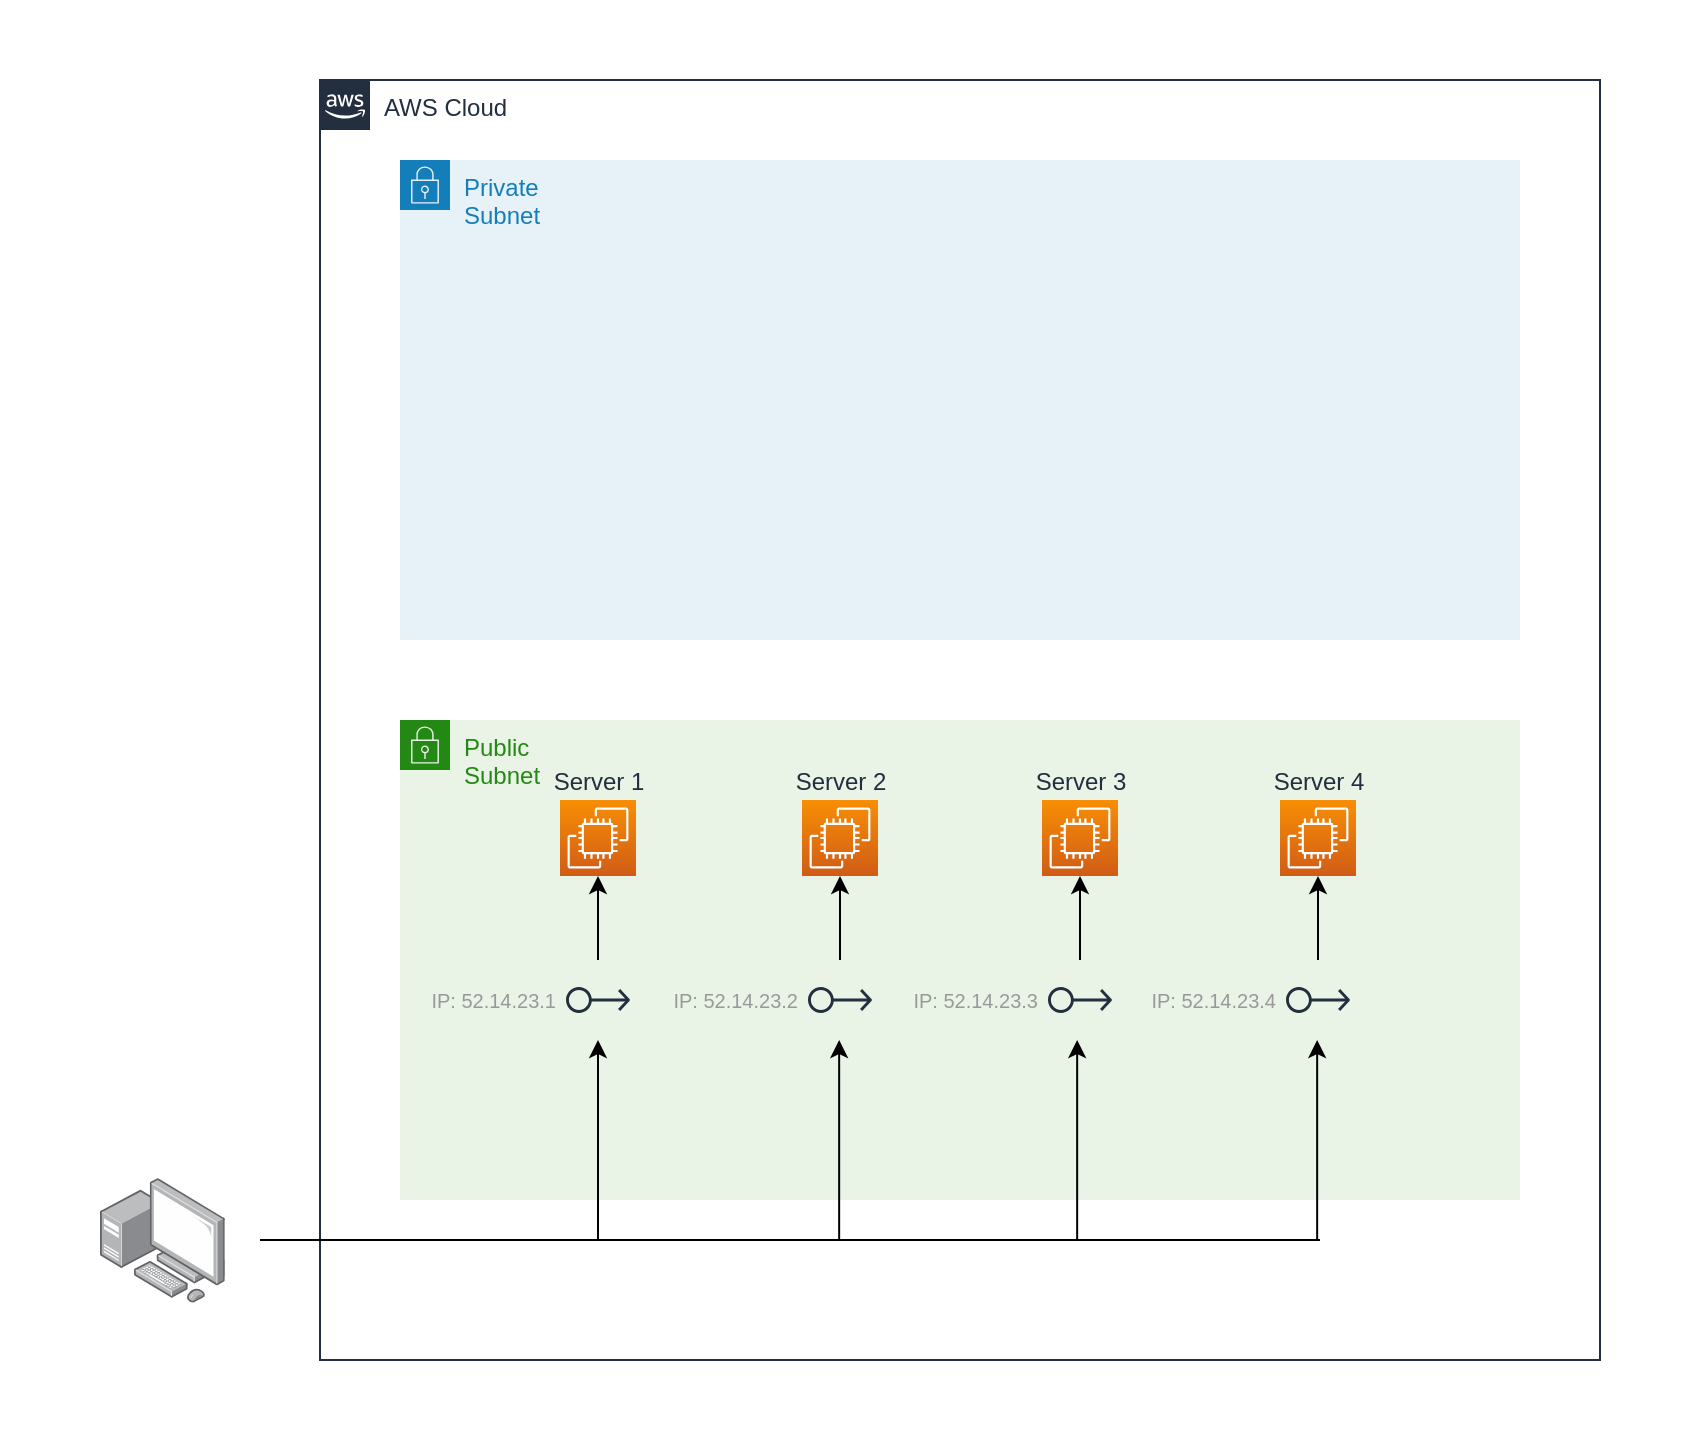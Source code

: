 <mxfile version="14.5.6" type="github" pages="3">
  <diagram id="i81SZt1gW0zz2mnZzYy8" name="01-insecure">
    <mxGraphModel dx="1512" dy="824" grid="1" gridSize="10" guides="1" tooltips="1" connect="1" arrows="1" fold="1" page="1" pageScale="1" pageWidth="1100" pageHeight="850" math="0" shadow="0">
      <root>
        <mxCell id="0" />
        <mxCell id="1" parent="0" />
        <mxCell id="FX9UPKlD99VvrCkjxtR1-1" value="" style="rounded=0;whiteSpace=wrap;html=1;strokeColor=none;" vertex="1" parent="1">
          <mxGeometry x="240" y="40" width="840" height="720" as="geometry" />
        </mxCell>
        <mxCell id="j6sO708Eybx2vTRwNkrv-1" value="AWS Cloud" style="points=[[0,0],[0.25,0],[0.5,0],[0.75,0],[1,0],[1,0.25],[1,0.5],[1,0.75],[1,1],[0.75,1],[0.5,1],[0.25,1],[0,1],[0,0.75],[0,0.5],[0,0.25]];outlineConnect=0;gradientColor=none;html=1;whiteSpace=wrap;fontSize=12;fontStyle=0;shape=mxgraph.aws4.group;grIcon=mxgraph.aws4.group_aws_cloud_alt;strokeColor=#232F3E;fillColor=none;verticalAlign=top;align=left;spacingLeft=30;fontColor=#232F3E;dashed=0;" vertex="1" parent="1">
          <mxGeometry x="400" y="80" width="640" height="640" as="geometry" />
        </mxCell>
        <mxCell id="g80w_V8hiLejYrdxfZdK-3" value="Public&lt;br&gt;Subnet" style="points=[[0,0],[0.25,0],[0.5,0],[0.75,0],[1,0],[1,0.25],[1,0.5],[1,0.75],[1,1],[0.75,1],[0.5,1],[0.25,1],[0,1],[0,0.75],[0,0.5],[0,0.25]];outlineConnect=0;gradientColor=none;html=1;whiteSpace=wrap;fontSize=12;fontStyle=0;shape=mxgraph.aws4.group;grIcon=mxgraph.aws4.group_security_group;grStroke=0;strokeColor=#248814;fillColor=#E9F3E6;verticalAlign=top;align=left;spacingLeft=30;fontColor=#248814;dashed=0;" parent="1" vertex="1">
          <mxGeometry x="440" y="400" width="560" height="240" as="geometry" />
        </mxCell>
        <mxCell id="g80w_V8hiLejYrdxfZdK-1" value="Server 1" style="points=[[0,0,0],[0.25,0,0],[0.5,0,0],[0.75,0,0],[1,0,0],[0,1,0],[0.25,1,0],[0.5,1,0],[0.75,1,0],[1,1,0],[0,0.25,0],[0,0.5,0],[0,0.75,0],[1,0.25,0],[1,0.5,0],[1,0.75,0]];outlineConnect=0;fontColor=#232F3E;gradientColor=#F78E04;gradientDirection=north;fillColor=#D05C17;strokeColor=#ffffff;dashed=0;verticalLabelPosition=top;verticalAlign=bottom;align=center;html=1;fontSize=12;fontStyle=0;aspect=fixed;shape=mxgraph.aws4.resourceIcon;resIcon=mxgraph.aws4.ec2;labelPosition=center;" parent="1" vertex="1">
          <mxGeometry x="520" y="440" width="38" height="38" as="geometry" />
        </mxCell>
        <mxCell id="g80w_V8hiLejYrdxfZdK-26" style="edgeStyle=orthogonalEdgeStyle;rounded=0;orthogonalLoop=1;jettySize=auto;html=1;" parent="1" source="g80w_V8hiLejYrdxfZdK-5" target="g80w_V8hiLejYrdxfZdK-1" edge="1">
          <mxGeometry relative="1" as="geometry" />
        </mxCell>
        <mxCell id="g80w_V8hiLejYrdxfZdK-32" style="edgeStyle=orthogonalEdgeStyle;rounded=0;orthogonalLoop=1;jettySize=auto;html=1;endArrow=none;endFill=0;startArrow=classic;startFill=1;" parent="1" source="g80w_V8hiLejYrdxfZdK-5" edge="1">
          <mxGeometry relative="1" as="geometry">
            <mxPoint x="539" y="660" as="targetPoint" />
          </mxGeometry>
        </mxCell>
        <mxCell id="g80w_V8hiLejYrdxfZdK-2" value="Private&lt;br&gt;Subnet" style="points=[[0,0],[0.25,0],[0.5,0],[0.75,0],[1,0],[1,0.25],[1,0.5],[1,0.75],[1,1],[0.75,1],[0.5,1],[0.25,1],[0,1],[0,0.75],[0,0.5],[0,0.25]];outlineConnect=0;gradientColor=none;html=1;whiteSpace=wrap;fontSize=12;fontStyle=0;shape=mxgraph.aws4.group;grIcon=mxgraph.aws4.group_security_group;grStroke=0;strokeColor=#147EBA;fillColor=#E6F2F8;verticalAlign=top;align=left;spacingLeft=30;fontColor=#147EBA;dashed=0;" parent="1" vertex="1">
          <mxGeometry x="440" y="120" width="560" height="240" as="geometry" />
        </mxCell>
        <mxCell id="g80w_V8hiLejYrdxfZdK-6" value="Server 2" style="points=[[0,0,0],[0.25,0,0],[0.5,0,0],[0.75,0,0],[1,0,0],[0,1,0],[0.25,1,0],[0.5,1,0],[0.75,1,0],[1,1,0],[0,0.25,0],[0,0.5,0],[0,0.75,0],[1,0.25,0],[1,0.5,0],[1,0.75,0]];outlineConnect=0;fontColor=#232F3E;gradientColor=#F78E04;gradientDirection=north;fillColor=#D05C17;strokeColor=#ffffff;dashed=0;verticalLabelPosition=top;verticalAlign=bottom;align=center;html=1;fontSize=12;fontStyle=0;aspect=fixed;shape=mxgraph.aws4.resourceIcon;resIcon=mxgraph.aws4.ec2;labelPosition=center;" parent="1" vertex="1">
          <mxGeometry x="641" y="440" width="38" height="38" as="geometry" />
        </mxCell>
        <mxCell id="g80w_V8hiLejYrdxfZdK-7" value="Server 3" style="points=[[0,0,0],[0.25,0,0],[0.5,0,0],[0.75,0,0],[1,0,0],[0,1,0],[0.25,1,0],[0.5,1,0],[0.75,1,0],[1,1,0],[0,0.25,0],[0,0.5,0],[0,0.75,0],[1,0.25,0],[1,0.5,0],[1,0.75,0]];outlineConnect=0;fontColor=#232F3E;gradientColor=#F78E04;gradientDirection=north;fillColor=#D05C17;strokeColor=#ffffff;dashed=0;verticalLabelPosition=top;verticalAlign=bottom;align=center;html=1;fontSize=12;fontStyle=0;aspect=fixed;shape=mxgraph.aws4.resourceIcon;resIcon=mxgraph.aws4.ec2;labelPosition=center;" parent="1" vertex="1">
          <mxGeometry x="761" y="440" width="38" height="38" as="geometry" />
        </mxCell>
        <mxCell id="g80w_V8hiLejYrdxfZdK-8" value="Server 4" style="points=[[0,0,0],[0.25,0,0],[0.5,0,0],[0.75,0,0],[1,0,0],[0,1,0],[0.25,1,0],[0.5,1,0],[0.75,1,0],[1,1,0],[0,0.25,0],[0,0.5,0],[0,0.75,0],[1,0.25,0],[1,0.5,0],[1,0.75,0]];outlineConnect=0;fontColor=#232F3E;gradientColor=#F78E04;gradientDirection=north;fillColor=#D05C17;strokeColor=#ffffff;dashed=0;verticalLabelPosition=top;verticalAlign=bottom;align=center;html=1;fontSize=12;fontStyle=0;aspect=fixed;shape=mxgraph.aws4.resourceIcon;resIcon=mxgraph.aws4.ec2;labelPosition=center;" parent="1" vertex="1">
          <mxGeometry x="880" y="440" width="38" height="38" as="geometry" />
        </mxCell>
        <mxCell id="g80w_V8hiLejYrdxfZdK-23" style="edgeStyle=orthogonalEdgeStyle;rounded=0;orthogonalLoop=1;jettySize=auto;html=1;" parent="1" source="g80w_V8hiLejYrdxfZdK-11" target="g80w_V8hiLejYrdxfZdK-6" edge="1">
          <mxGeometry relative="1" as="geometry" />
        </mxCell>
        <mxCell id="g80w_V8hiLejYrdxfZdK-25" style="edgeStyle=orthogonalEdgeStyle;rounded=0;orthogonalLoop=1;jettySize=auto;html=1;entryX=0.5;entryY=1;entryDx=0;entryDy=0;entryPerimeter=0;" parent="1" source="g80w_V8hiLejYrdxfZdK-12" target="g80w_V8hiLejYrdxfZdK-8" edge="1">
          <mxGeometry relative="1" as="geometry" />
        </mxCell>
        <mxCell id="g80w_V8hiLejYrdxfZdK-24" style="edgeStyle=orthogonalEdgeStyle;rounded=0;orthogonalLoop=1;jettySize=auto;html=1;" parent="1" source="g80w_V8hiLejYrdxfZdK-13" target="g80w_V8hiLejYrdxfZdK-7" edge="1">
          <mxGeometry relative="1" as="geometry" />
        </mxCell>
        <mxCell id="g80w_V8hiLejYrdxfZdK-28" value="" style="endArrow=none;html=1;" parent="1" edge="1">
          <mxGeometry width="50" height="50" relative="1" as="geometry">
            <mxPoint x="900" y="660" as="sourcePoint" />
            <mxPoint x="370" y="660" as="targetPoint" />
          </mxGeometry>
        </mxCell>
        <mxCell id="g80w_V8hiLejYrdxfZdK-33" style="edgeStyle=orthogonalEdgeStyle;rounded=0;orthogonalLoop=1;jettySize=auto;html=1;endArrow=none;endFill=0;startArrow=classic;startFill=1;" parent="1" edge="1">
          <mxGeometry relative="1" as="geometry">
            <mxPoint x="659.58" y="660" as="targetPoint" />
            <mxPoint x="659.58" y="560" as="sourcePoint" />
          </mxGeometry>
        </mxCell>
        <mxCell id="g80w_V8hiLejYrdxfZdK-34" style="edgeStyle=orthogonalEdgeStyle;rounded=0;orthogonalLoop=1;jettySize=auto;html=1;endArrow=none;endFill=0;startArrow=classic;startFill=1;" parent="1" edge="1">
          <mxGeometry relative="1" as="geometry">
            <mxPoint x="778.58" y="660" as="targetPoint" />
            <mxPoint x="778.58" y="560" as="sourcePoint" />
          </mxGeometry>
        </mxCell>
        <mxCell id="g80w_V8hiLejYrdxfZdK-35" style="edgeStyle=orthogonalEdgeStyle;rounded=0;orthogonalLoop=1;jettySize=auto;html=1;endArrow=none;endFill=0;startArrow=classic;startFill=1;" parent="1" edge="1">
          <mxGeometry relative="1" as="geometry">
            <mxPoint x="898.58" y="660" as="targetPoint" />
            <mxPoint x="898.58" y="560" as="sourcePoint" />
          </mxGeometry>
        </mxCell>
        <mxCell id="g80w_V8hiLejYrdxfZdK-5" value="IP: 52.14.23.1" style="outlineConnect=0;gradientColor=none;strokeColor=#232F3E;dashed=0;verticalLabelPosition=middle;verticalAlign=middle;align=right;html=1;fontSize=10;fontStyle=0;aspect=fixed;shape=mxgraph.aws4.resourceIcon;resIcon=mxgraph.aws4.elastic_ip_address;fontColor=#999999;labelPosition=left;fillColor=#E9F3E6;" parent="1" vertex="1">
          <mxGeometry x="519" y="520" width="40" height="40" as="geometry" />
        </mxCell>
        <mxCell id="g80w_V8hiLejYrdxfZdK-11" value="IP: 52.14.23.2" style="outlineConnect=0;gradientColor=none;strokeColor=#232F3E;dashed=0;verticalLabelPosition=middle;verticalAlign=middle;align=right;html=1;fontSize=10;fontStyle=0;aspect=fixed;shape=mxgraph.aws4.resourceIcon;resIcon=mxgraph.aws4.elastic_ip_address;fontColor=#999999;labelPosition=left;fillColor=#E9F3E6;" parent="1" vertex="1">
          <mxGeometry x="640" y="520" width="40" height="40" as="geometry" />
        </mxCell>
        <mxCell id="g80w_V8hiLejYrdxfZdK-12" value="IP: 52.14.23.4" style="outlineConnect=0;gradientColor=none;strokeColor=#232F3E;dashed=0;verticalLabelPosition=middle;verticalAlign=middle;align=right;html=1;fontSize=10;fontStyle=0;aspect=fixed;shape=mxgraph.aws4.resourceIcon;resIcon=mxgraph.aws4.elastic_ip_address;fontColor=#999999;labelPosition=left;fillColor=#E9F3E6;" parent="1" vertex="1">
          <mxGeometry x="879" y="520" width="40" height="40" as="geometry" />
        </mxCell>
        <mxCell id="g80w_V8hiLejYrdxfZdK-13" value="IP: 52.14.23.3" style="outlineConnect=0;gradientColor=none;strokeColor=#232F3E;dashed=0;verticalLabelPosition=middle;verticalAlign=middle;align=right;html=1;fontSize=10;fontStyle=0;aspect=fixed;shape=mxgraph.aws4.resourceIcon;resIcon=mxgraph.aws4.elastic_ip_address;fontColor=#999999;labelPosition=left;fillColor=#E9F3E6;" parent="1" vertex="1">
          <mxGeometry x="760" y="520" width="40" height="40" as="geometry" />
        </mxCell>
        <mxCell id="tysOSjKjYup0ruef5-ws-1" value="" style="points=[];aspect=fixed;html=1;align=center;shadow=0;dashed=0;image;image=img/lib/allied_telesis/computer_and_terminals/Personal_Computer_with_Server.svg;" vertex="1" parent="1">
          <mxGeometry x="290" y="629" width="62.4" height="62.4" as="geometry" />
        </mxCell>
      </root>
    </mxGraphModel>
  </diagram>
  <diagram name="02-bastion-public-subnet" id="hQwlCso6szpprCGJYPE1">
    <mxGraphModel dx="1779" dy="969" grid="1" gridSize="10" guides="1" tooltips="1" connect="1" arrows="1" fold="1" page="1" pageScale="1" pageWidth="1100" pageHeight="850" math="0" shadow="0">
      <root>
        <mxCell id="RjcFv7_UHUqGH6PPX5Wa-0" />
        <mxCell id="RjcFv7_UHUqGH6PPX5Wa-1" parent="RjcFv7_UHUqGH6PPX5Wa-0" />
        <mxCell id="-pHAmE7dyxk4wnNUDP0y-0" value="" style="rounded=0;whiteSpace=wrap;html=1;strokeColor=none;" vertex="1" parent="RjcFv7_UHUqGH6PPX5Wa-1">
          <mxGeometry x="240" y="40" width="840" height="720" as="geometry" />
        </mxCell>
        <mxCell id="Cctg6dxlCYYJ5TEzQDHp-21" value="AWS Cloud" style="points=[[0,0],[0.25,0],[0.5,0],[0.75,0],[1,0],[1,0.25],[1,0.5],[1,0.75],[1,1],[0.75,1],[0.5,1],[0.25,1],[0,1],[0,0.75],[0,0.5],[0,0.25]];outlineConnect=0;gradientColor=none;html=1;whiteSpace=wrap;fontSize=12;fontStyle=0;shape=mxgraph.aws4.group;grIcon=mxgraph.aws4.group_aws_cloud_alt;strokeColor=#232F3E;fillColor=none;verticalAlign=top;align=left;spacingLeft=30;fontColor=#232F3E;dashed=0;" vertex="1" parent="RjcFv7_UHUqGH6PPX5Wa-1">
          <mxGeometry x="400" y="80" width="640" height="640" as="geometry" />
        </mxCell>
        <mxCell id="Cctg6dxlCYYJ5TEzQDHp-22" value="Public&lt;br&gt;Subnet" style="points=[[0,0],[0.25,0],[0.5,0],[0.75,0],[1,0],[1,0.25],[1,0.5],[1,0.75],[1,1],[0.75,1],[0.5,1],[0.25,1],[0,1],[0,0.75],[0,0.5],[0,0.25]];outlineConnect=0;gradientColor=none;html=1;whiteSpace=wrap;fontSize=12;fontStyle=0;shape=mxgraph.aws4.group;grIcon=mxgraph.aws4.group_security_group;grStroke=0;strokeColor=#248814;fillColor=#E9F3E6;verticalAlign=top;align=left;spacingLeft=30;fontColor=#248814;dashed=0;" vertex="1" parent="RjcFv7_UHUqGH6PPX5Wa-1">
          <mxGeometry x="440" y="400" width="560" height="240" as="geometry" />
        </mxCell>
        <mxCell id="Cctg6dxlCYYJ5TEzQDHp-23" value="Server 1" style="points=[[0,0,0],[0.25,0,0],[0.5,0,0],[0.75,0,0],[1,0,0],[0,1,0],[0.25,1,0],[0.5,1,0],[0.75,1,0],[1,1,0],[0,0.25,0],[0,0.5,0],[0,0.75,0],[1,0.25,0],[1,0.5,0],[1,0.75,0]];outlineConnect=0;fontColor=#232F3E;gradientColor=#F78E04;gradientDirection=north;fillColor=#D05C17;strokeColor=#ffffff;dashed=0;verticalLabelPosition=top;verticalAlign=bottom;align=center;html=1;fontSize=12;fontStyle=0;aspect=fixed;shape=mxgraph.aws4.resourceIcon;resIcon=mxgraph.aws4.ec2;labelPosition=center;" vertex="1" parent="RjcFv7_UHUqGH6PPX5Wa-1">
          <mxGeometry x="520" y="440" width="38" height="38" as="geometry" />
        </mxCell>
        <mxCell id="Cctg6dxlCYYJ5TEzQDHp-26" value="Private&lt;br&gt;Subnet" style="points=[[0,0],[0.25,0],[0.5,0],[0.75,0],[1,0],[1,0.25],[1,0.5],[1,0.75],[1,1],[0.75,1],[0.5,1],[0.25,1],[0,1],[0,0.75],[0,0.5],[0,0.25]];outlineConnect=0;gradientColor=none;html=1;whiteSpace=wrap;fontSize=12;fontStyle=0;shape=mxgraph.aws4.group;grIcon=mxgraph.aws4.group_security_group;grStroke=0;strokeColor=#147EBA;fillColor=#E6F2F8;verticalAlign=top;align=left;spacingLeft=30;fontColor=#147EBA;dashed=0;" vertex="1" parent="RjcFv7_UHUqGH6PPX5Wa-1">
          <mxGeometry x="440" y="120" width="560" height="240" as="geometry" />
        </mxCell>
        <mxCell id="Cctg6dxlCYYJ5TEzQDHp-27" value="Server 2" style="points=[[0,0,0],[0.25,0,0],[0.5,0,0],[0.75,0,0],[1,0,0],[0,1,0],[0.25,1,0],[0.5,1,0],[0.75,1,0],[1,1,0],[0,0.25,0],[0,0.5,0],[0,0.75,0],[1,0.25,0],[1,0.5,0],[1,0.75,0]];outlineConnect=0;fontColor=#232F3E;gradientColor=#F78E04;gradientDirection=north;fillColor=#D05C17;strokeColor=#ffffff;dashed=0;verticalLabelPosition=top;verticalAlign=bottom;align=center;html=1;fontSize=12;fontStyle=0;aspect=fixed;shape=mxgraph.aws4.resourceIcon;resIcon=mxgraph.aws4.ec2;labelPosition=center;" vertex="1" parent="RjcFv7_UHUqGH6PPX5Wa-1">
          <mxGeometry x="641" y="440" width="38" height="38" as="geometry" />
        </mxCell>
        <mxCell id="Cctg6dxlCYYJ5TEzQDHp-28" value="Server 3" style="points=[[0,0,0],[0.25,0,0],[0.5,0,0],[0.75,0,0],[1,0,0],[0,1,0],[0.25,1,0],[0.5,1,0],[0.75,1,0],[1,1,0],[0,0.25,0],[0,0.5,0],[0,0.75,0],[1,0.25,0],[1,0.5,0],[1,0.75,0]];outlineConnect=0;fontColor=#232F3E;gradientColor=#F78E04;gradientDirection=north;fillColor=#D05C17;strokeColor=#ffffff;dashed=0;verticalLabelPosition=top;verticalAlign=bottom;align=center;html=1;fontSize=12;fontStyle=0;aspect=fixed;shape=mxgraph.aws4.resourceIcon;resIcon=mxgraph.aws4.ec2;labelPosition=center;" vertex="1" parent="RjcFv7_UHUqGH6PPX5Wa-1">
          <mxGeometry x="761" y="440" width="38" height="38" as="geometry" />
        </mxCell>
        <mxCell id="Cctg6dxlCYYJ5TEzQDHp-29" value="Server 4" style="points=[[0,0,0],[0.25,0,0],[0.5,0,0],[0.75,0,0],[1,0,0],[0,1,0],[0.25,1,0],[0.5,1,0],[0.75,1,0],[1,1,0],[0,0.25,0],[0,0.5,0],[0,0.75,0],[1,0.25,0],[1,0.5,0],[1,0.75,0]];outlineConnect=0;fontColor=#232F3E;gradientColor=#F78E04;gradientDirection=north;fillColor=#D05C17;strokeColor=#ffffff;dashed=0;verticalLabelPosition=top;verticalAlign=bottom;align=center;html=1;fontSize=12;fontStyle=0;aspect=fixed;shape=mxgraph.aws4.resourceIcon;resIcon=mxgraph.aws4.ec2;labelPosition=center;" vertex="1" parent="RjcFv7_UHUqGH6PPX5Wa-1">
          <mxGeometry x="880" y="440" width="38" height="38" as="geometry" />
        </mxCell>
        <mxCell id="Cctg6dxlCYYJ5TEzQDHp-34" value="" style="endArrow=none;html=1;" edge="1" parent="RjcFv7_UHUqGH6PPX5Wa-1" source="nnkZqGf3pF5gJffqYEbv-0">
          <mxGeometry width="50" height="50" relative="1" as="geometry">
            <mxPoint x="720" y="660" as="sourcePoint" />
            <mxPoint x="320" y="660" as="targetPoint" />
          </mxGeometry>
        </mxCell>
        <mxCell id="Cctg6dxlCYYJ5TEzQDHp-43" style="edgeStyle=orthogonalEdgeStyle;rounded=0;orthogonalLoop=1;jettySize=auto;html=1;startArrow=classic;startFill=1;endArrow=none;endFill=0;" edge="1" parent="RjcFv7_UHUqGH6PPX5Wa-1" source="Cctg6dxlCYYJ5TEzQDHp-42">
          <mxGeometry relative="1" as="geometry">
            <mxPoint x="720" y="660" as="targetPoint" />
          </mxGeometry>
        </mxCell>
        <mxCell id="Cctg6dxlCYYJ5TEzQDHp-47" style="edgeStyle=orthogonalEdgeStyle;rounded=0;orthogonalLoop=1;jettySize=auto;html=1;startArrow=none;startFill=0;endArrow=classic;endFill=1;" edge="1" parent="RjcFv7_UHUqGH6PPX5Wa-1" source="Cctg6dxlCYYJ5TEzQDHp-42" target="Cctg6dxlCYYJ5TEzQDHp-44">
          <mxGeometry relative="1" as="geometry" />
        </mxCell>
        <mxCell id="Cctg6dxlCYYJ5TEzQDHp-42" value="IP: 52.14.23.5" style="outlineConnect=0;gradientColor=none;strokeColor=#232F3E;dashed=0;verticalLabelPosition=middle;verticalAlign=middle;align=right;html=1;fontSize=10;fontStyle=0;aspect=fixed;shape=mxgraph.aws4.resourceIcon;resIcon=mxgraph.aws4.elastic_ip_address;fontColor=#999999;labelPosition=left;fillColor=#E9F3E6;" vertex="1" parent="RjcFv7_UHUqGH6PPX5Wa-1">
          <mxGeometry x="700" y="580" width="40" height="40" as="geometry" />
        </mxCell>
        <mxCell id="Cctg6dxlCYYJ5TEzQDHp-48" style="edgeStyle=orthogonalEdgeStyle;rounded=0;orthogonalLoop=1;jettySize=auto;html=1;startArrow=none;startFill=0;endArrow=classic;endFill=1;" edge="1" parent="RjcFv7_UHUqGH6PPX5Wa-1" source="Cctg6dxlCYYJ5TEzQDHp-44" target="Cctg6dxlCYYJ5TEzQDHp-23">
          <mxGeometry relative="1" as="geometry" />
        </mxCell>
        <mxCell id="Cctg6dxlCYYJ5TEzQDHp-49" style="edgeStyle=orthogonalEdgeStyle;rounded=0;orthogonalLoop=1;jettySize=auto;html=1;startArrow=none;startFill=0;endArrow=classic;endFill=1;" edge="1" parent="RjcFv7_UHUqGH6PPX5Wa-1" source="Cctg6dxlCYYJ5TEzQDHp-44" target="Cctg6dxlCYYJ5TEzQDHp-27">
          <mxGeometry relative="1" as="geometry" />
        </mxCell>
        <mxCell id="Cctg6dxlCYYJ5TEzQDHp-50" style="edgeStyle=orthogonalEdgeStyle;rounded=0;orthogonalLoop=1;jettySize=auto;html=1;startArrow=none;startFill=0;endArrow=classic;endFill=1;" edge="1" parent="RjcFv7_UHUqGH6PPX5Wa-1" source="Cctg6dxlCYYJ5TEzQDHp-44" target="Cctg6dxlCYYJ5TEzQDHp-28">
          <mxGeometry relative="1" as="geometry" />
        </mxCell>
        <mxCell id="Cctg6dxlCYYJ5TEzQDHp-51" style="edgeStyle=orthogonalEdgeStyle;rounded=0;orthogonalLoop=1;jettySize=auto;html=1;entryX=0.5;entryY=1;entryDx=0;entryDy=0;entryPerimeter=0;startArrow=none;startFill=0;endArrow=classic;endFill=1;" edge="1" parent="RjcFv7_UHUqGH6PPX5Wa-1" source="Cctg6dxlCYYJ5TEzQDHp-44" target="Cctg6dxlCYYJ5TEzQDHp-29">
          <mxGeometry relative="1" as="geometry" />
        </mxCell>
        <mxCell id="Cctg6dxlCYYJ5TEzQDHp-44" value="Bastion Server" style="points=[[0,0,0],[0.25,0,0],[0.5,0,0],[0.75,0,0],[1,0,0],[0,1,0],[0.25,1,0],[0.5,1,0],[0.75,1,0],[1,1,0],[0,0.25,0],[0,0.5,0],[0,0.75,0],[1,0.25,0],[1,0.5,0],[1,0.75,0]];outlineConnect=0;fontColor=#232F3E;gradientColor=#F78E04;gradientDirection=north;fillColor=#D05C17;strokeColor=#ffffff;dashed=0;verticalLabelPosition=top;verticalAlign=bottom;align=center;html=1;fontSize=12;fontStyle=0;aspect=fixed;shape=mxgraph.aws4.resourceIcon;resIcon=mxgraph.aws4.ec2;labelPosition=center;" vertex="1" parent="RjcFv7_UHUqGH6PPX5Wa-1">
          <mxGeometry x="701" y="510" width="38" height="38" as="geometry" />
        </mxCell>
        <mxCell id="nnkZqGf3pF5gJffqYEbv-0" value="" style="points=[];aspect=fixed;html=1;align=center;shadow=0;dashed=0;image;image=img/lib/allied_telesis/computer_and_terminals/Personal_Computer_with_Server.svg;" vertex="1" parent="RjcFv7_UHUqGH6PPX5Wa-1">
          <mxGeometry x="290" y="629" width="62.4" height="62.4" as="geometry" />
        </mxCell>
        <mxCell id="fVGqvdvYnK7K-zgC2bxR-0" value="" style="endArrow=none;html=1;" edge="1" parent="RjcFv7_UHUqGH6PPX5Wa-1">
          <mxGeometry width="50" height="50" relative="1" as="geometry">
            <mxPoint x="720" y="660" as="sourcePoint" />
            <mxPoint x="370" y="660" as="targetPoint" />
          </mxGeometry>
        </mxCell>
      </root>
    </mxGraphModel>
  </diagram>
  <diagram name="03-bastion-private-subnet" id="PFMLqLyQNSvK-D8tbCjz">
    <mxGraphModel dx="1512" dy="824" grid="1" gridSize="10" guides="1" tooltips="1" connect="1" arrows="1" fold="1" page="1" pageScale="1" pageWidth="1100" pageHeight="850" math="0" shadow="0">
      <root>
        <mxCell id="HaWWDFJNPZMZutAHSfWt-0" />
        <mxCell id="HaWWDFJNPZMZutAHSfWt-1" parent="HaWWDFJNPZMZutAHSfWt-0" />
        <mxCell id="LyoY9f2mYWrU3qJzchod-0" value="" style="rounded=0;whiteSpace=wrap;html=1;strokeColor=none;" vertex="1" parent="HaWWDFJNPZMZutAHSfWt-1">
          <mxGeometry x="210" y="40" width="870" height="720" as="geometry" />
        </mxCell>
        <mxCell id="HaWWDFJNPZMZutAHSfWt-2" value="AWS Cloud" style="points=[[0,0],[0.25,0],[0.5,0],[0.75,0],[1,0],[1,0.25],[1,0.5],[1,0.75],[1,1],[0.75,1],[0.5,1],[0.25,1],[0,1],[0,0.75],[0,0.5],[0,0.25]];outlineConnect=0;gradientColor=none;html=1;whiteSpace=wrap;fontSize=12;fontStyle=0;shape=mxgraph.aws4.group;grIcon=mxgraph.aws4.group_aws_cloud_alt;strokeColor=#232F3E;fillColor=none;verticalAlign=top;align=left;spacingLeft=30;fontColor=#232F3E;dashed=0;" vertex="1" parent="HaWWDFJNPZMZutAHSfWt-1">
          <mxGeometry x="400" y="80" width="640" height="640" as="geometry" />
        </mxCell>
        <mxCell id="HaWWDFJNPZMZutAHSfWt-3" value="Public&lt;br&gt;Subnet" style="points=[[0,0],[0.25,0],[0.5,0],[0.75,0],[1,0],[1,0.25],[1,0.5],[1,0.75],[1,1],[0.75,1],[0.5,1],[0.25,1],[0,1],[0,0.75],[0,0.5],[0,0.25]];outlineConnect=0;gradientColor=none;html=1;whiteSpace=wrap;fontSize=12;fontStyle=0;shape=mxgraph.aws4.group;grIcon=mxgraph.aws4.group_security_group;grStroke=0;strokeColor=#248814;fillColor=#E9F3E6;verticalAlign=top;align=left;spacingLeft=30;fontColor=#248814;dashed=0;" vertex="1" parent="HaWWDFJNPZMZutAHSfWt-1">
          <mxGeometry x="440" y="400" width="560" height="240" as="geometry" />
        </mxCell>
        <mxCell id="HaWWDFJNPZMZutAHSfWt-5" value="Private&lt;br&gt;Subnet" style="points=[[0,0],[0.25,0],[0.5,0],[0.75,0],[1,0],[1,0.25],[1,0.5],[1,0.75],[1,1],[0.75,1],[0.5,1],[0.25,1],[0,1],[0,0.75],[0,0.5],[0,0.25]];outlineConnect=0;gradientColor=none;html=1;whiteSpace=wrap;fontSize=12;fontStyle=0;shape=mxgraph.aws4.group;grIcon=mxgraph.aws4.group_security_group;grStroke=0;strokeColor=#147EBA;fillColor=#E6F2F8;verticalAlign=top;align=left;spacingLeft=30;fontColor=#147EBA;dashed=0;" vertex="1" parent="HaWWDFJNPZMZutAHSfWt-1">
          <mxGeometry x="440" y="120" width="560" height="240" as="geometry" />
        </mxCell>
        <mxCell id="HaWWDFJNPZMZutAHSfWt-10" value="" style="endArrow=none;html=1;" edge="1" parent="HaWWDFJNPZMZutAHSfWt-1">
          <mxGeometry width="50" height="50" relative="1" as="geometry">
            <mxPoint x="720" y="660" as="sourcePoint" />
            <mxPoint x="370" y="660" as="targetPoint" />
          </mxGeometry>
        </mxCell>
        <mxCell id="HaWWDFJNPZMZutAHSfWt-11" style="edgeStyle=orthogonalEdgeStyle;rounded=0;orthogonalLoop=1;jettySize=auto;html=1;startArrow=classic;startFill=1;endArrow=none;endFill=0;" edge="1" parent="HaWWDFJNPZMZutAHSfWt-1" source="HaWWDFJNPZMZutAHSfWt-13">
          <mxGeometry relative="1" as="geometry">
            <mxPoint x="720" y="660" as="targetPoint" />
          </mxGeometry>
        </mxCell>
        <mxCell id="HaWWDFJNPZMZutAHSfWt-12" style="edgeStyle=orthogonalEdgeStyle;rounded=0;orthogonalLoop=1;jettySize=auto;html=1;startArrow=none;startFill=0;endArrow=classic;endFill=1;" edge="1" parent="HaWWDFJNPZMZutAHSfWt-1" source="HaWWDFJNPZMZutAHSfWt-13" target="HaWWDFJNPZMZutAHSfWt-18">
          <mxGeometry relative="1" as="geometry" />
        </mxCell>
        <mxCell id="HaWWDFJNPZMZutAHSfWt-13" value="IP: 52.14.23.5" style="outlineConnect=0;gradientColor=none;strokeColor=#232F3E;dashed=0;verticalLabelPosition=middle;verticalAlign=middle;align=right;html=1;fontSize=10;fontStyle=0;aspect=fixed;shape=mxgraph.aws4.resourceIcon;resIcon=mxgraph.aws4.elastic_ip_address;fontColor=#999999;labelPosition=left;fillColor=#E9F3E6;" vertex="1" parent="HaWWDFJNPZMZutAHSfWt-1">
          <mxGeometry x="700" y="550" width="40" height="40" as="geometry" />
        </mxCell>
        <mxCell id="HaWWDFJNPZMZutAHSfWt-14" style="edgeStyle=orthogonalEdgeStyle;rounded=0;orthogonalLoop=1;jettySize=auto;html=1;startArrow=none;startFill=0;endArrow=classic;endFill=1;" edge="1" parent="HaWWDFJNPZMZutAHSfWt-1" source="HaWWDFJNPZMZutAHSfWt-18" target="HaWWDFJNPZMZutAHSfWt-4">
          <mxGeometry relative="1" as="geometry" />
        </mxCell>
        <mxCell id="HaWWDFJNPZMZutAHSfWt-15" style="edgeStyle=orthogonalEdgeStyle;rounded=0;orthogonalLoop=1;jettySize=auto;html=1;startArrow=none;startFill=0;endArrow=classic;endFill=1;" edge="1" parent="HaWWDFJNPZMZutAHSfWt-1" source="HaWWDFJNPZMZutAHSfWt-18" target="HaWWDFJNPZMZutAHSfWt-6">
          <mxGeometry relative="1" as="geometry" />
        </mxCell>
        <mxCell id="HaWWDFJNPZMZutAHSfWt-16" style="edgeStyle=orthogonalEdgeStyle;rounded=0;orthogonalLoop=1;jettySize=auto;html=1;startArrow=none;startFill=0;endArrow=classic;endFill=1;" edge="1" parent="HaWWDFJNPZMZutAHSfWt-1" source="HaWWDFJNPZMZutAHSfWt-18" target="HaWWDFJNPZMZutAHSfWt-7">
          <mxGeometry relative="1" as="geometry" />
        </mxCell>
        <mxCell id="HaWWDFJNPZMZutAHSfWt-17" style="edgeStyle=orthogonalEdgeStyle;rounded=0;orthogonalLoop=1;jettySize=auto;html=1;entryX=0.5;entryY=1;entryDx=0;entryDy=0;entryPerimeter=0;startArrow=none;startFill=0;endArrow=classic;endFill=1;" edge="1" parent="HaWWDFJNPZMZutAHSfWt-1" source="HaWWDFJNPZMZutAHSfWt-18" target="HaWWDFJNPZMZutAHSfWt-8">
          <mxGeometry relative="1" as="geometry" />
        </mxCell>
        <mxCell id="HaWWDFJNPZMZutAHSfWt-18" value="Bastion Server" style="points=[[0,0,0],[0.25,0,0],[0.5,0,0],[0.75,0,0],[1,0,0],[0,1,0],[0.25,1,0],[0.5,1,0],[0.75,1,0],[1,1,0],[0,0.25,0],[0,0.5,0],[0,0.75,0],[1,0.25,0],[1,0.5,0],[1,0.75,0]];outlineConnect=0;fontColor=#232F3E;gradientColor=#F78E04;gradientDirection=north;fillColor=#D05C17;strokeColor=#ffffff;dashed=0;verticalLabelPosition=top;verticalAlign=bottom;align=center;html=1;fontSize=12;fontStyle=0;aspect=fixed;shape=mxgraph.aws4.resourceIcon;resIcon=mxgraph.aws4.ec2;labelPosition=center;" vertex="1" parent="HaWWDFJNPZMZutAHSfWt-1">
          <mxGeometry x="701" y="470" width="38" height="38" as="geometry" />
        </mxCell>
        <mxCell id="HaWWDFJNPZMZutAHSfWt-4" value="Server 1" style="points=[[0,0,0],[0.25,0,0],[0.5,0,0],[0.75,0,0],[1,0,0],[0,1,0],[0.25,1,0],[0.5,1,0],[0.75,1,0],[1,1,0],[0,0.25,0],[0,0.5,0],[0,0.75,0],[1,0.25,0],[1,0.5,0],[1,0.75,0]];outlineConnect=0;fontColor=#232F3E;gradientColor=#F78E04;gradientDirection=north;fillColor=#D05C17;strokeColor=#ffffff;dashed=0;verticalLabelPosition=top;verticalAlign=bottom;align=center;html=1;fontSize=12;fontStyle=0;aspect=fixed;shape=mxgraph.aws4.resourceIcon;resIcon=mxgraph.aws4.ec2;labelPosition=center;" vertex="1" parent="HaWWDFJNPZMZutAHSfWt-1">
          <mxGeometry x="510" y="221" width="38" height="38" as="geometry" />
        </mxCell>
        <mxCell id="HaWWDFJNPZMZutAHSfWt-6" value="Server 2" style="points=[[0,0,0],[0.25,0,0],[0.5,0,0],[0.75,0,0],[1,0,0],[0,1,0],[0.25,1,0],[0.5,1,0],[0.75,1,0],[1,1,0],[0,0.25,0],[0,0.5,0],[0,0.75,0],[1,0.25,0],[1,0.5,0],[1,0.75,0]];outlineConnect=0;fontColor=#232F3E;gradientColor=#F78E04;gradientDirection=north;fillColor=#D05C17;strokeColor=#ffffff;dashed=0;verticalLabelPosition=top;verticalAlign=bottom;align=center;html=1;fontSize=12;fontStyle=0;aspect=fixed;shape=mxgraph.aws4.resourceIcon;resIcon=mxgraph.aws4.ec2;labelPosition=center;" vertex="1" parent="HaWWDFJNPZMZutAHSfWt-1">
          <mxGeometry x="631" y="221" width="38" height="38" as="geometry" />
        </mxCell>
        <mxCell id="HaWWDFJNPZMZutAHSfWt-7" value="Server 3" style="points=[[0,0,0],[0.25,0,0],[0.5,0,0],[0.75,0,0],[1,0,0],[0,1,0],[0.25,1,0],[0.5,1,0],[0.75,1,0],[1,1,0],[0,0.25,0],[0,0.5,0],[0,0.75,0],[1,0.25,0],[1,0.5,0],[1,0.75,0]];outlineConnect=0;fontColor=#232F3E;gradientColor=#F78E04;gradientDirection=north;fillColor=#D05C17;strokeColor=#ffffff;dashed=0;verticalLabelPosition=top;verticalAlign=bottom;align=center;html=1;fontSize=12;fontStyle=0;aspect=fixed;shape=mxgraph.aws4.resourceIcon;resIcon=mxgraph.aws4.ec2;labelPosition=center;" vertex="1" parent="HaWWDFJNPZMZutAHSfWt-1">
          <mxGeometry x="751" y="221" width="38" height="38" as="geometry" />
        </mxCell>
        <mxCell id="HaWWDFJNPZMZutAHSfWt-8" value="Server 4" style="points=[[0,0,0],[0.25,0,0],[0.5,0,0],[0.75,0,0],[1,0,0],[0,1,0],[0.25,1,0],[0.5,1,0],[0.75,1,0],[1,1,0],[0,0.25,0],[0,0.5,0],[0,0.75,0],[1,0.25,0],[1,0.5,0],[1,0.75,0]];outlineConnect=0;fontColor=#232F3E;gradientColor=#F78E04;gradientDirection=north;fillColor=#D05C17;strokeColor=#ffffff;dashed=0;verticalLabelPosition=top;verticalAlign=bottom;align=center;html=1;fontSize=12;fontStyle=0;aspect=fixed;shape=mxgraph.aws4.resourceIcon;resIcon=mxgraph.aws4.ec2;labelPosition=center;" vertex="1" parent="HaWWDFJNPZMZutAHSfWt-1">
          <mxGeometry x="870" y="221" width="38" height="38" as="geometry" />
        </mxCell>
        <mxCell id="muHFis5ZwjFXzbIbOlPj-0" value="" style="points=[];aspect=fixed;html=1;align=center;shadow=0;dashed=0;image;image=img/lib/allied_telesis/computer_and_terminals/Personal_Computer_with_Server.svg;" vertex="1" parent="HaWWDFJNPZMZutAHSfWt-1">
          <mxGeometry x="290" y="629" width="62.4" height="62.4" as="geometry" />
        </mxCell>
      </root>
    </mxGraphModel>
  </diagram>
</mxfile>
